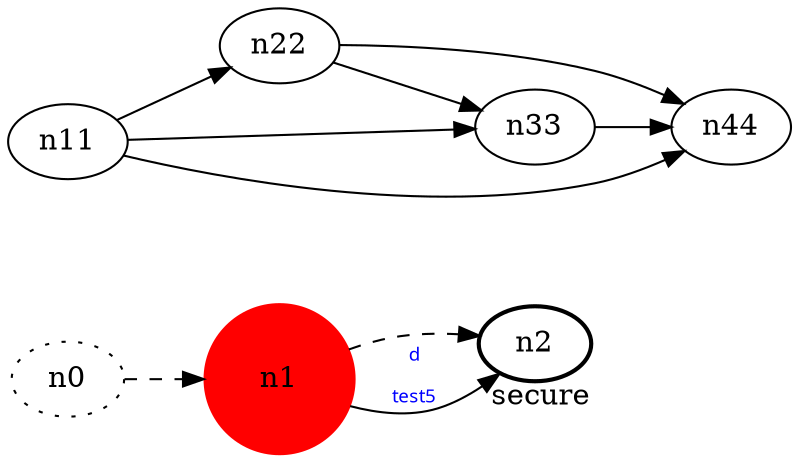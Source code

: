 digraph test5 {
	rankdir=LR;
	fontcolor=blue; /* c0; c1; c0 -- c1 */
	n0 [style=dotted, fillcolor="#123456"]; // c2; c3; c2 -- c3
	n1 [height=1, width=1, color=red, style=filled];
	n1 [height=1, width=1, color=red, style=filled];
	n1 [height=1, width=1, color=red, style=filled];
	n1 [height=1, width=1, color=red, style=filled];
	n1 [height=1, width=1, color=red, style=filled];
	n1 [height=1, width=1, color=red, style=filled];
	n1 [height=1, width=1, color=red, style=filled];
	n1 [height=1, width=1, color=red, style=filled];
	n1 [height=1, width=1, color=red, style=filled];
	n1 [height=1, width=1, color=red, style=filled];
	n1 [height=1, width=1, color=red, style=filled];
	n1 [height=1, width=1, color=red, style=filled];
	n1 [height=1, width=1, color=red, style=filled];
	n1 [height=1, width=1, color=red, style=filled];
	n1 [height=1, width=1, color=red, style=filled];
	n1 [height=1, width=1, color=red, style=filled];
	n1 [height=1, width=1, color=red, style=filled];
	n1 [height=1, width=1, color=red, style=filled];
	n1 [height=1, width=1, color=red, style=filled];
	n1 [height=1, width=1, color=red, style=filled];
	n1 [height=1, width=1, color=red, style=filled];
	n1 [height=1, width=1, color=red, style=filled];
	n1 [height=1, width=1, color=red, style=filled];
	n1 [height=1, width=1, color=red, style=filled];
	n1 [height=1, width=1, color=red, style=filled];
	n1 [height=1, width=1, color=red, style=filled];
	n1 [height=1, width=1, color=red, style=filled];
	n1 [height=1, width=1, color=red, style=filled];
	n1 [height=1, width=1, color=red, style=filled];
	n1 [height=1, width=1, color=red, style=filled];
	n1 [height=1, width=1, color=red, style=filled];
	n1 [height=1, width=1, color=red, style=filled];
	n1 [height=1, width=1, color=red, style=filled];
	n1 [height=1, width=1, color=red, style=filled];
	n1 [height=1, width=1, color=red, style=filled];
	n1 [height=1, width=1, color=red, style=filled];
	n1 [height=1, width=1, color=red, style=filled];
	n1 [height=1, width=1, color=red, style=filled];
	n1 [height=1, width=1, color=red, style=filled];
	n1 [height=1, width=1, color=red, style=filled];
	n1 [height=1, width=1, color=red, style=filled];
	n1 [height=1, width=1, color=red, style=filled];
	n1 [height=1, width=1, color=red, style=filled];
	n1 [height=1, width=1, color=red, style=filled];
	n1 [height=1, width=1, color=red, style=filled];
	n1 [height=1, width=1, color=red, style=filled];
	n1 [height=1, width=1, color=red, style=filled];
	n1 [height=1, width=1, color=red, style=filled];
	n1 [height=1, width=1, color=red, style=filled];
	n1 [height=1, width=1, color=red, style=filled];
	n1 [height=1, width=1, color=red, style=filled];
	n1 [height=1, width=1, color=red, style=filled];
	n1 [height=1, width=1, color=red, style=filled];
	n1 [height=1, width=1, color=red, style=filled];
	n1 [height=1, width=1, color=red, style=filled];
	n1 [height=1, width=1, color=red, style=filled];
	n1 [height=1, width=1, color=red, style=filled];
	n1 [height=1, width=1, color=red, style=filled];
	n1 [height=1, width=1, color=red, style=filled];
	n1 [height=1, width=1, color=red, style=filled];
	n1 [height=1, width=1, color=red, style=filled];
	n1 [height=1, width=1, color=red, style=filled];
	n1 [height=1, width=1, color=red, style=filled];
	n1 [height=1, width=1, color=red, style=filled];
	n1 [height=1, width=1, color=red, style=filled];
	n1 [height=1, width=1, color=red, style=filled];
	n1 [height=1, width=1, color=red, style=filled];
	n1 [height=1, width=1, color=red, style=filled];
	n1 [height=1, width=1, color=red, style=filled];
	n1 [height=1, width=1, color=red, style=filled];
	n1 [height=1, width=1, color=red, style=filled];
	n1 [height=1, width=1, color=red, style=filled];
	n1 [height=1, width=1, color=red, style=filled];
	n1 [height=1, width=1, color=red, style=filled];
	n1 [height=1, width=1, color=red, style=filled];
	n1 [height=1, width=1, color=red, style=filled];
	n1 [height=1, width=1, color=red, style=filled];
	n1 [height=1, width=1, color=red, style=filled];
	n1 [height=1, width=1, color=red, style=filled];
	n1 [height=1, width=1, color=red, style=filled];
	n1 [height=1, width=1, color=red, style=filled];
	n1 [height=1, width=1, color=red, style=filled];
	n1 [height=1, width=1, color=red, style=filled];
	n1 [height=1, width=1, color=red, style=filled];
	n1 [height=1, width=1, color=red, style=filled];
	n1 [height=1, width=1, color=red, style=filled];
	n1 [height=1, width=1, color=red, style=filled];
	n1 [height=1, width=1, color=red, style=filled];
	n1 [height=1, width=1, color=red, style=filled];
	n1 [height=1, width=1, color=red, style=filled];
	n1 [height=1, width=1, color=red, style=filled];
	n1 [height=1, width=1, color=red, style=filled];
	n1 [height=1, width=1, color=red, style=filled];
	n1 [height=1, width=1, color=red, style=filled];
	n1 [height=1, width=1, color=red, style=filled];
	n1 [height=1, width=1, color=red, style=filled];
	n1 [height=1, width=1, color=red, style=filled];
	n1 [height=1, width=1, color=red, style=filled];
	n1 [height=1, width=1, color=red, style=filled];
	n1 [height=1, width=1, color=red, style=filled];
	n1 [height=1, width=1, color=red, style=filled];
	n1 [height=1, width=1, color=red, style=filled];
	n1 [height=1, width=1, color=red, style=filled];
	n1 [height=1, width=1, color=red, style=filled];
	n1 [height=1, width=1, color=red, style=filled];
	n1 [height=1, width=1, color=red, style=filled];
	n1 [height=1, width=1, color=red, style=filled];
	n1 [height=1, width=1, color=red, style=filled];
	n1 [height=1, width=1, color=red, style=filled];
	n1 [height=1, width=1, color=red, style=filled];
	n1 [height=1, width=1, color=red, style=filled];
	n1 [height=1, width=1, color=red, style=filled];
	n1 [height=1, width=1, color=red, style=filled];
	n1 [height=1, width=1, color=red, style=filled];
	n1 [height=1, width=1, color=red, style=filled];
	n1 [height=1, width=1, color=red, style=filled];
	n1 [height=1, width=1, color=red, style=filled];
	n1 [height=1, width=1, color=red, style=filled];
	n1 [height=1, width=1, color=red, style=filled];
	n1 [height=1, width=1, color=red, style=filled];
	n1 [height=1, width=1, color=red, style=filled];
	n1 [height=1, width=1, color=red, style=filled];
	n1 [height=1, width=1, color=red, style=filled];
	n1 [height=1, width=1, color=red, style=filled];
	n1 [height=1, width=1, color=red, style=filled];
	n1 [height=1, width=1, color=red, style=filled];
	n1 [height=1, width=1, color=red, style=filled];
	n1 [height=1, width=1, color=red, style=filled];
	n1 [height=1, width=1, color=red, style=filled];
	n1 [height=1, width=1, color=red, style=filled];
	n1 [height=1, width=1, color=red, style=filled];
	n1 [height=1, width=1, color=red, style=filled];
	n1 [height=1, width=1, color=red, style=filled];
	n2 [style=bold, xlabel="secure"];
	n0 -> n1 -> n2[style=dashed];
	n1 -> n2 [fontname="comic sans", label="d\n\l\G", fontcolor=blue, fontsize=9];
	n11 -> n22;
	n11 -> n33;
	n11 -> n44;
	n22 -> n33;
	n22 -> n44;
	n33 -> n44;
}
